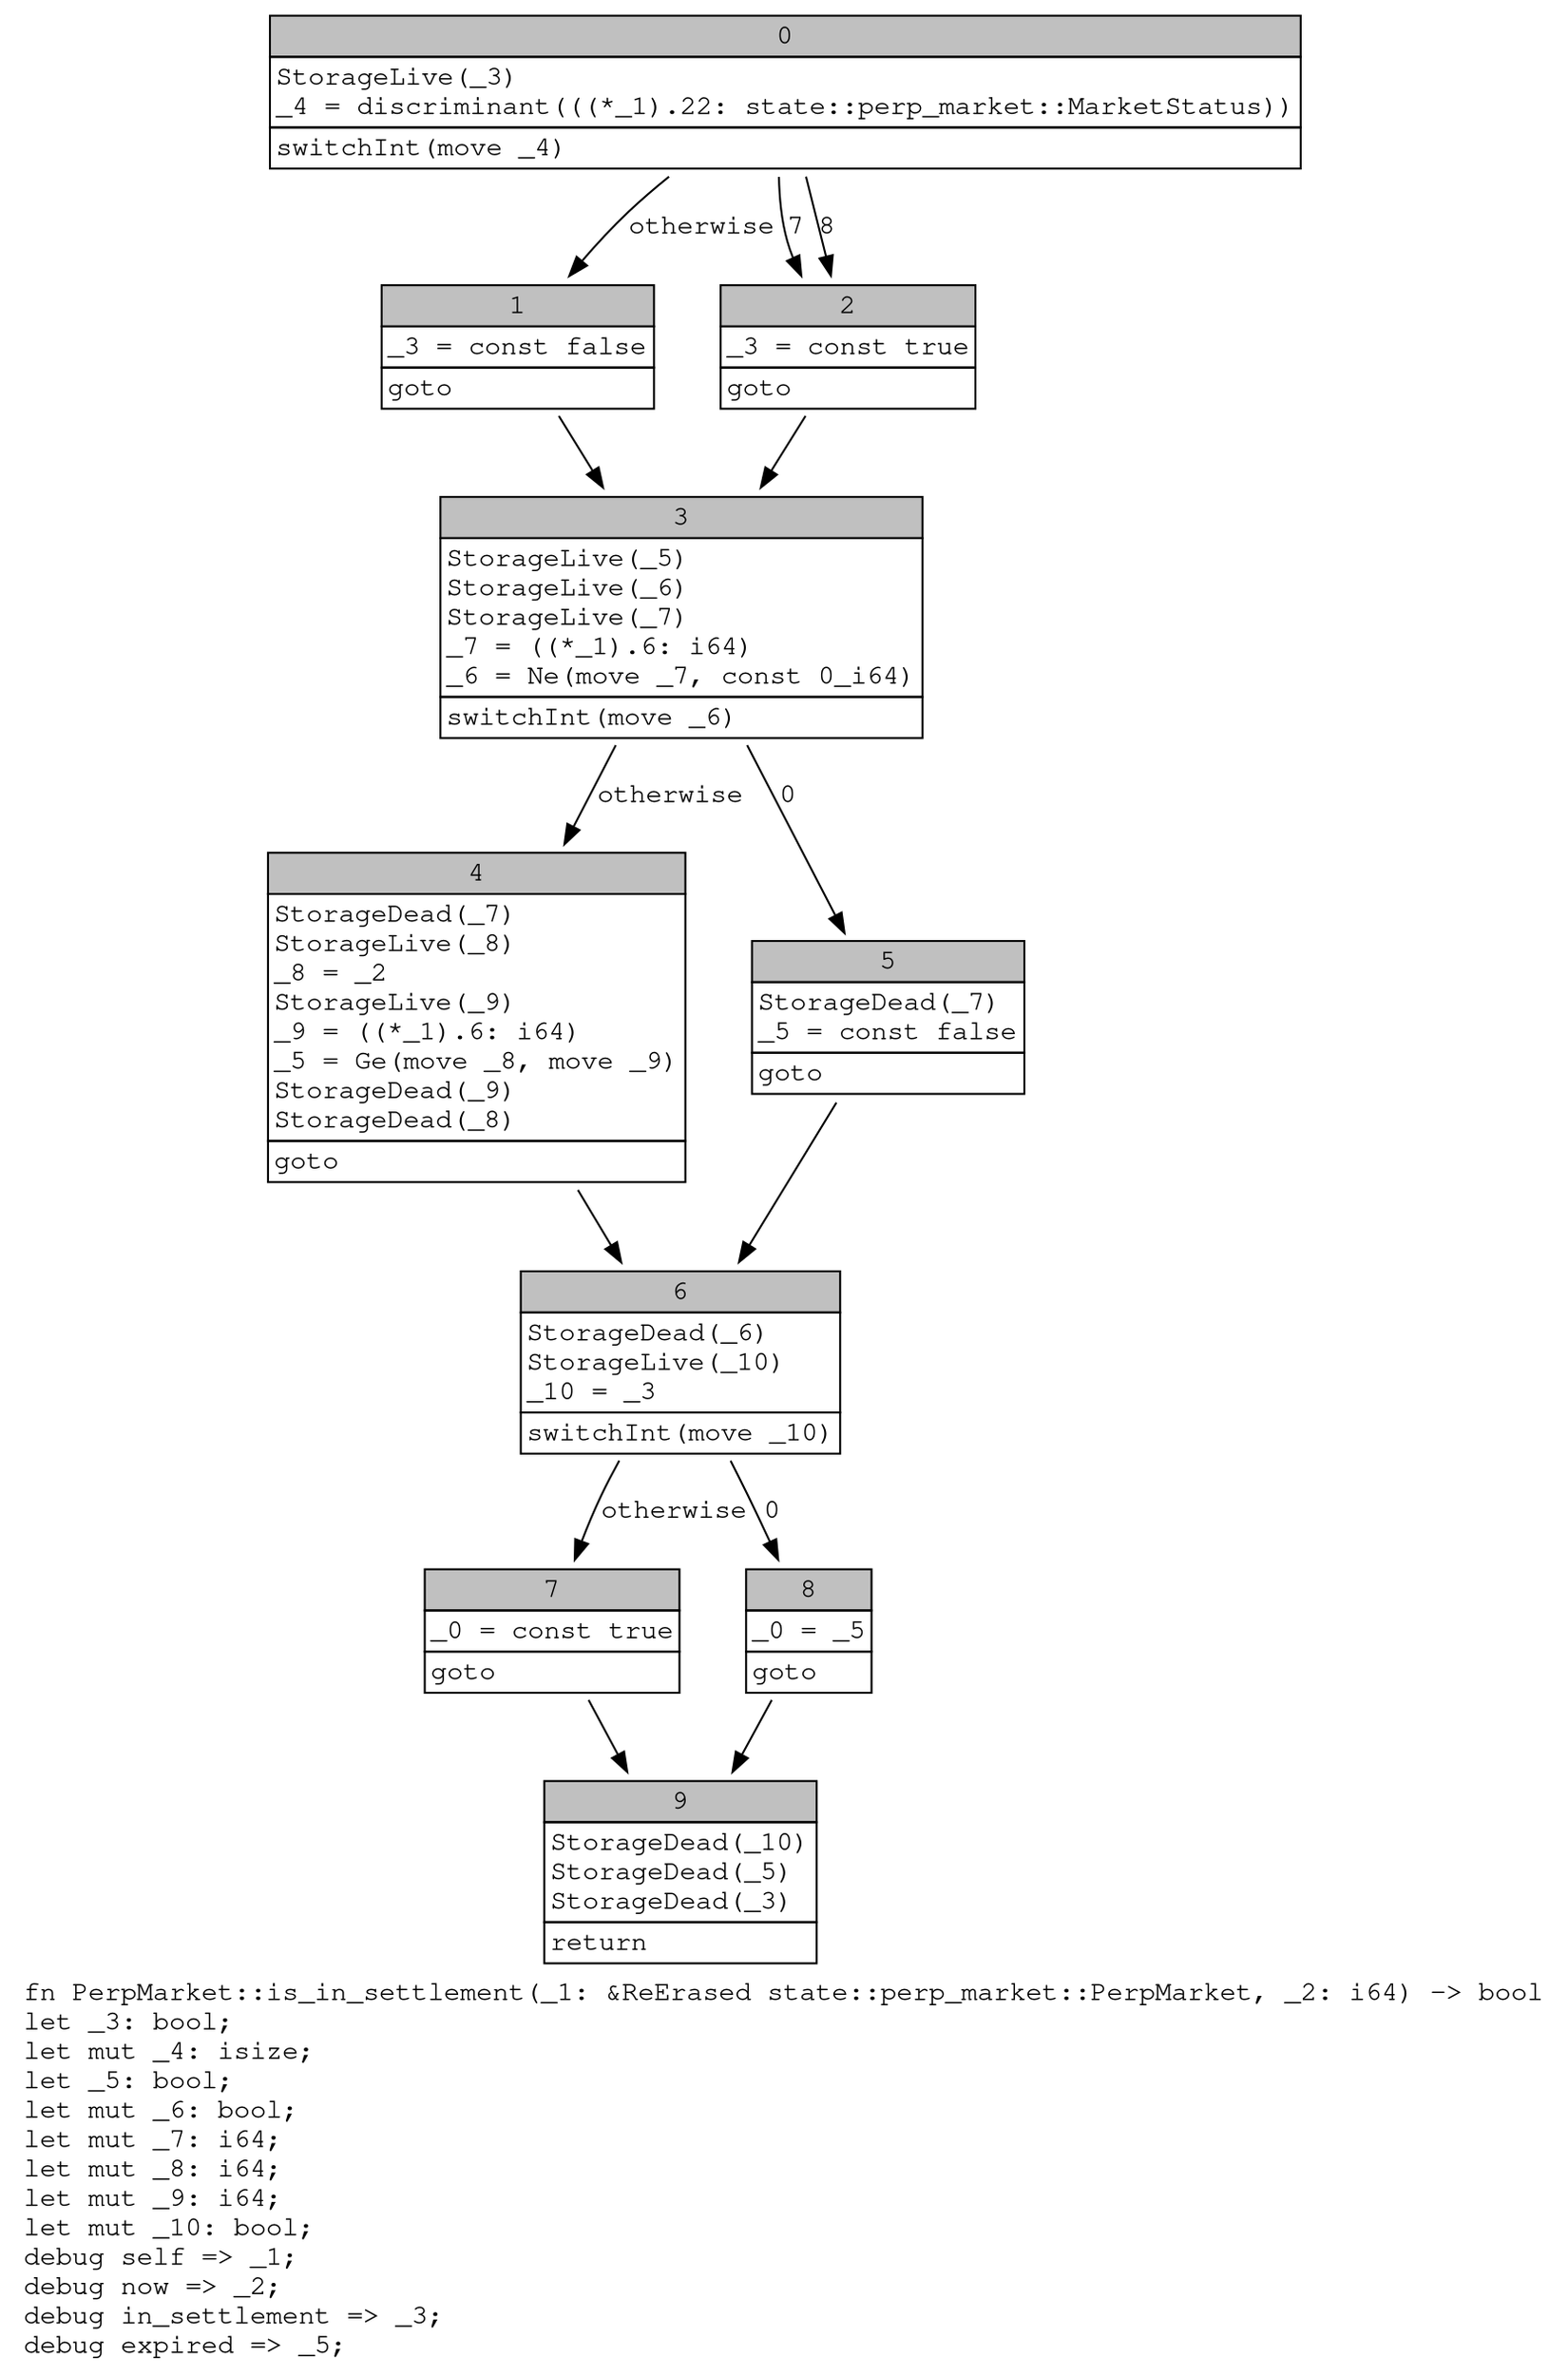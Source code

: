 digraph Mir_0_3789 {
    graph [fontname="Courier, monospace"];
    node [fontname="Courier, monospace"];
    edge [fontname="Courier, monospace"];
    label=<fn PerpMarket::is_in_settlement(_1: &amp;ReErased state::perp_market::PerpMarket, _2: i64) -&gt; bool<br align="left"/>let _3: bool;<br align="left"/>let mut _4: isize;<br align="left"/>let _5: bool;<br align="left"/>let mut _6: bool;<br align="left"/>let mut _7: i64;<br align="left"/>let mut _8: i64;<br align="left"/>let mut _9: i64;<br align="left"/>let mut _10: bool;<br align="left"/>debug self =&gt; _1;<br align="left"/>debug now =&gt; _2;<br align="left"/>debug in_settlement =&gt; _3;<br align="left"/>debug expired =&gt; _5;<br align="left"/>>;
    bb0__0_3789 [shape="none", label=<<table border="0" cellborder="1" cellspacing="0"><tr><td bgcolor="gray" align="center" colspan="1">0</td></tr><tr><td align="left" balign="left">StorageLive(_3)<br/>_4 = discriminant(((*_1).22: state::perp_market::MarketStatus))<br/></td></tr><tr><td align="left">switchInt(move _4)</td></tr></table>>];
    bb1__0_3789 [shape="none", label=<<table border="0" cellborder="1" cellspacing="0"><tr><td bgcolor="gray" align="center" colspan="1">1</td></tr><tr><td align="left" balign="left">_3 = const false<br/></td></tr><tr><td align="left">goto</td></tr></table>>];
    bb2__0_3789 [shape="none", label=<<table border="0" cellborder="1" cellspacing="0"><tr><td bgcolor="gray" align="center" colspan="1">2</td></tr><tr><td align="left" balign="left">_3 = const true<br/></td></tr><tr><td align="left">goto</td></tr></table>>];
    bb3__0_3789 [shape="none", label=<<table border="0" cellborder="1" cellspacing="0"><tr><td bgcolor="gray" align="center" colspan="1">3</td></tr><tr><td align="left" balign="left">StorageLive(_5)<br/>StorageLive(_6)<br/>StorageLive(_7)<br/>_7 = ((*_1).6: i64)<br/>_6 = Ne(move _7, const 0_i64)<br/></td></tr><tr><td align="left">switchInt(move _6)</td></tr></table>>];
    bb4__0_3789 [shape="none", label=<<table border="0" cellborder="1" cellspacing="0"><tr><td bgcolor="gray" align="center" colspan="1">4</td></tr><tr><td align="left" balign="left">StorageDead(_7)<br/>StorageLive(_8)<br/>_8 = _2<br/>StorageLive(_9)<br/>_9 = ((*_1).6: i64)<br/>_5 = Ge(move _8, move _9)<br/>StorageDead(_9)<br/>StorageDead(_8)<br/></td></tr><tr><td align="left">goto</td></tr></table>>];
    bb5__0_3789 [shape="none", label=<<table border="0" cellborder="1" cellspacing="0"><tr><td bgcolor="gray" align="center" colspan="1">5</td></tr><tr><td align="left" balign="left">StorageDead(_7)<br/>_5 = const false<br/></td></tr><tr><td align="left">goto</td></tr></table>>];
    bb6__0_3789 [shape="none", label=<<table border="0" cellborder="1" cellspacing="0"><tr><td bgcolor="gray" align="center" colspan="1">6</td></tr><tr><td align="left" balign="left">StorageDead(_6)<br/>StorageLive(_10)<br/>_10 = _3<br/></td></tr><tr><td align="left">switchInt(move _10)</td></tr></table>>];
    bb7__0_3789 [shape="none", label=<<table border="0" cellborder="1" cellspacing="0"><tr><td bgcolor="gray" align="center" colspan="1">7</td></tr><tr><td align="left" balign="left">_0 = const true<br/></td></tr><tr><td align="left">goto</td></tr></table>>];
    bb8__0_3789 [shape="none", label=<<table border="0" cellborder="1" cellspacing="0"><tr><td bgcolor="gray" align="center" colspan="1">8</td></tr><tr><td align="left" balign="left">_0 = _5<br/></td></tr><tr><td align="left">goto</td></tr></table>>];
    bb9__0_3789 [shape="none", label=<<table border="0" cellborder="1" cellspacing="0"><tr><td bgcolor="gray" align="center" colspan="1">9</td></tr><tr><td align="left" balign="left">StorageDead(_10)<br/>StorageDead(_5)<br/>StorageDead(_3)<br/></td></tr><tr><td align="left">return</td></tr></table>>];
    bb0__0_3789 -> bb2__0_3789 [label="7"];
    bb0__0_3789 -> bb2__0_3789 [label="8"];
    bb0__0_3789 -> bb1__0_3789 [label="otherwise"];
    bb1__0_3789 -> bb3__0_3789 [label=""];
    bb2__0_3789 -> bb3__0_3789 [label=""];
    bb3__0_3789 -> bb5__0_3789 [label="0"];
    bb3__0_3789 -> bb4__0_3789 [label="otherwise"];
    bb4__0_3789 -> bb6__0_3789 [label=""];
    bb5__0_3789 -> bb6__0_3789 [label=""];
    bb6__0_3789 -> bb8__0_3789 [label="0"];
    bb6__0_3789 -> bb7__0_3789 [label="otherwise"];
    bb7__0_3789 -> bb9__0_3789 [label=""];
    bb8__0_3789 -> bb9__0_3789 [label=""];
}
